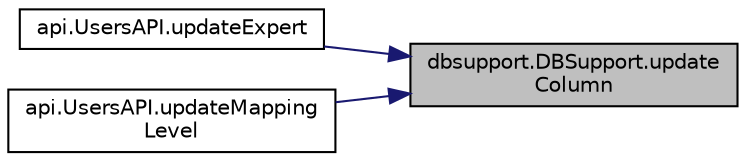 digraph "dbsupport.DBSupport.updateColumn"
{
 // LATEX_PDF_SIZE
  edge [fontname="Helvetica",fontsize="10",labelfontname="Helvetica",labelfontsize="10"];
  node [fontname="Helvetica",fontsize="10",shape=record];
  rankdir="RL";
  Node1 [label="dbsupport.DBSupport.update\lColumn",height=0.2,width=0.4,color="black", fillcolor="grey75", style="filled", fontcolor="black",tooltip=" "];
  Node1 -> Node2 [dir="back",color="midnightblue",fontsize="10",style="solid",fontname="Helvetica"];
  Node2 [label="api.UsersAPI.updateExpert",height=0.2,width=0.4,color="black", fillcolor="white", style="filled",URL="$classapi_1_1UsersAPI.html#adf1c5bb168f76f4cec3a40d2ffe2d685",tooltip=" "];
  Node1 -> Node3 [dir="back",color="midnightblue",fontsize="10",style="solid",fontname="Helvetica"];
  Node3 [label="api.UsersAPI.updateMapping\lLevel",height=0.2,width=0.4,color="black", fillcolor="white", style="filled",URL="$classapi_1_1UsersAPI.html#ab52e57c9ab9e1aa513dbd08ad4b663ef",tooltip=" "];
}
